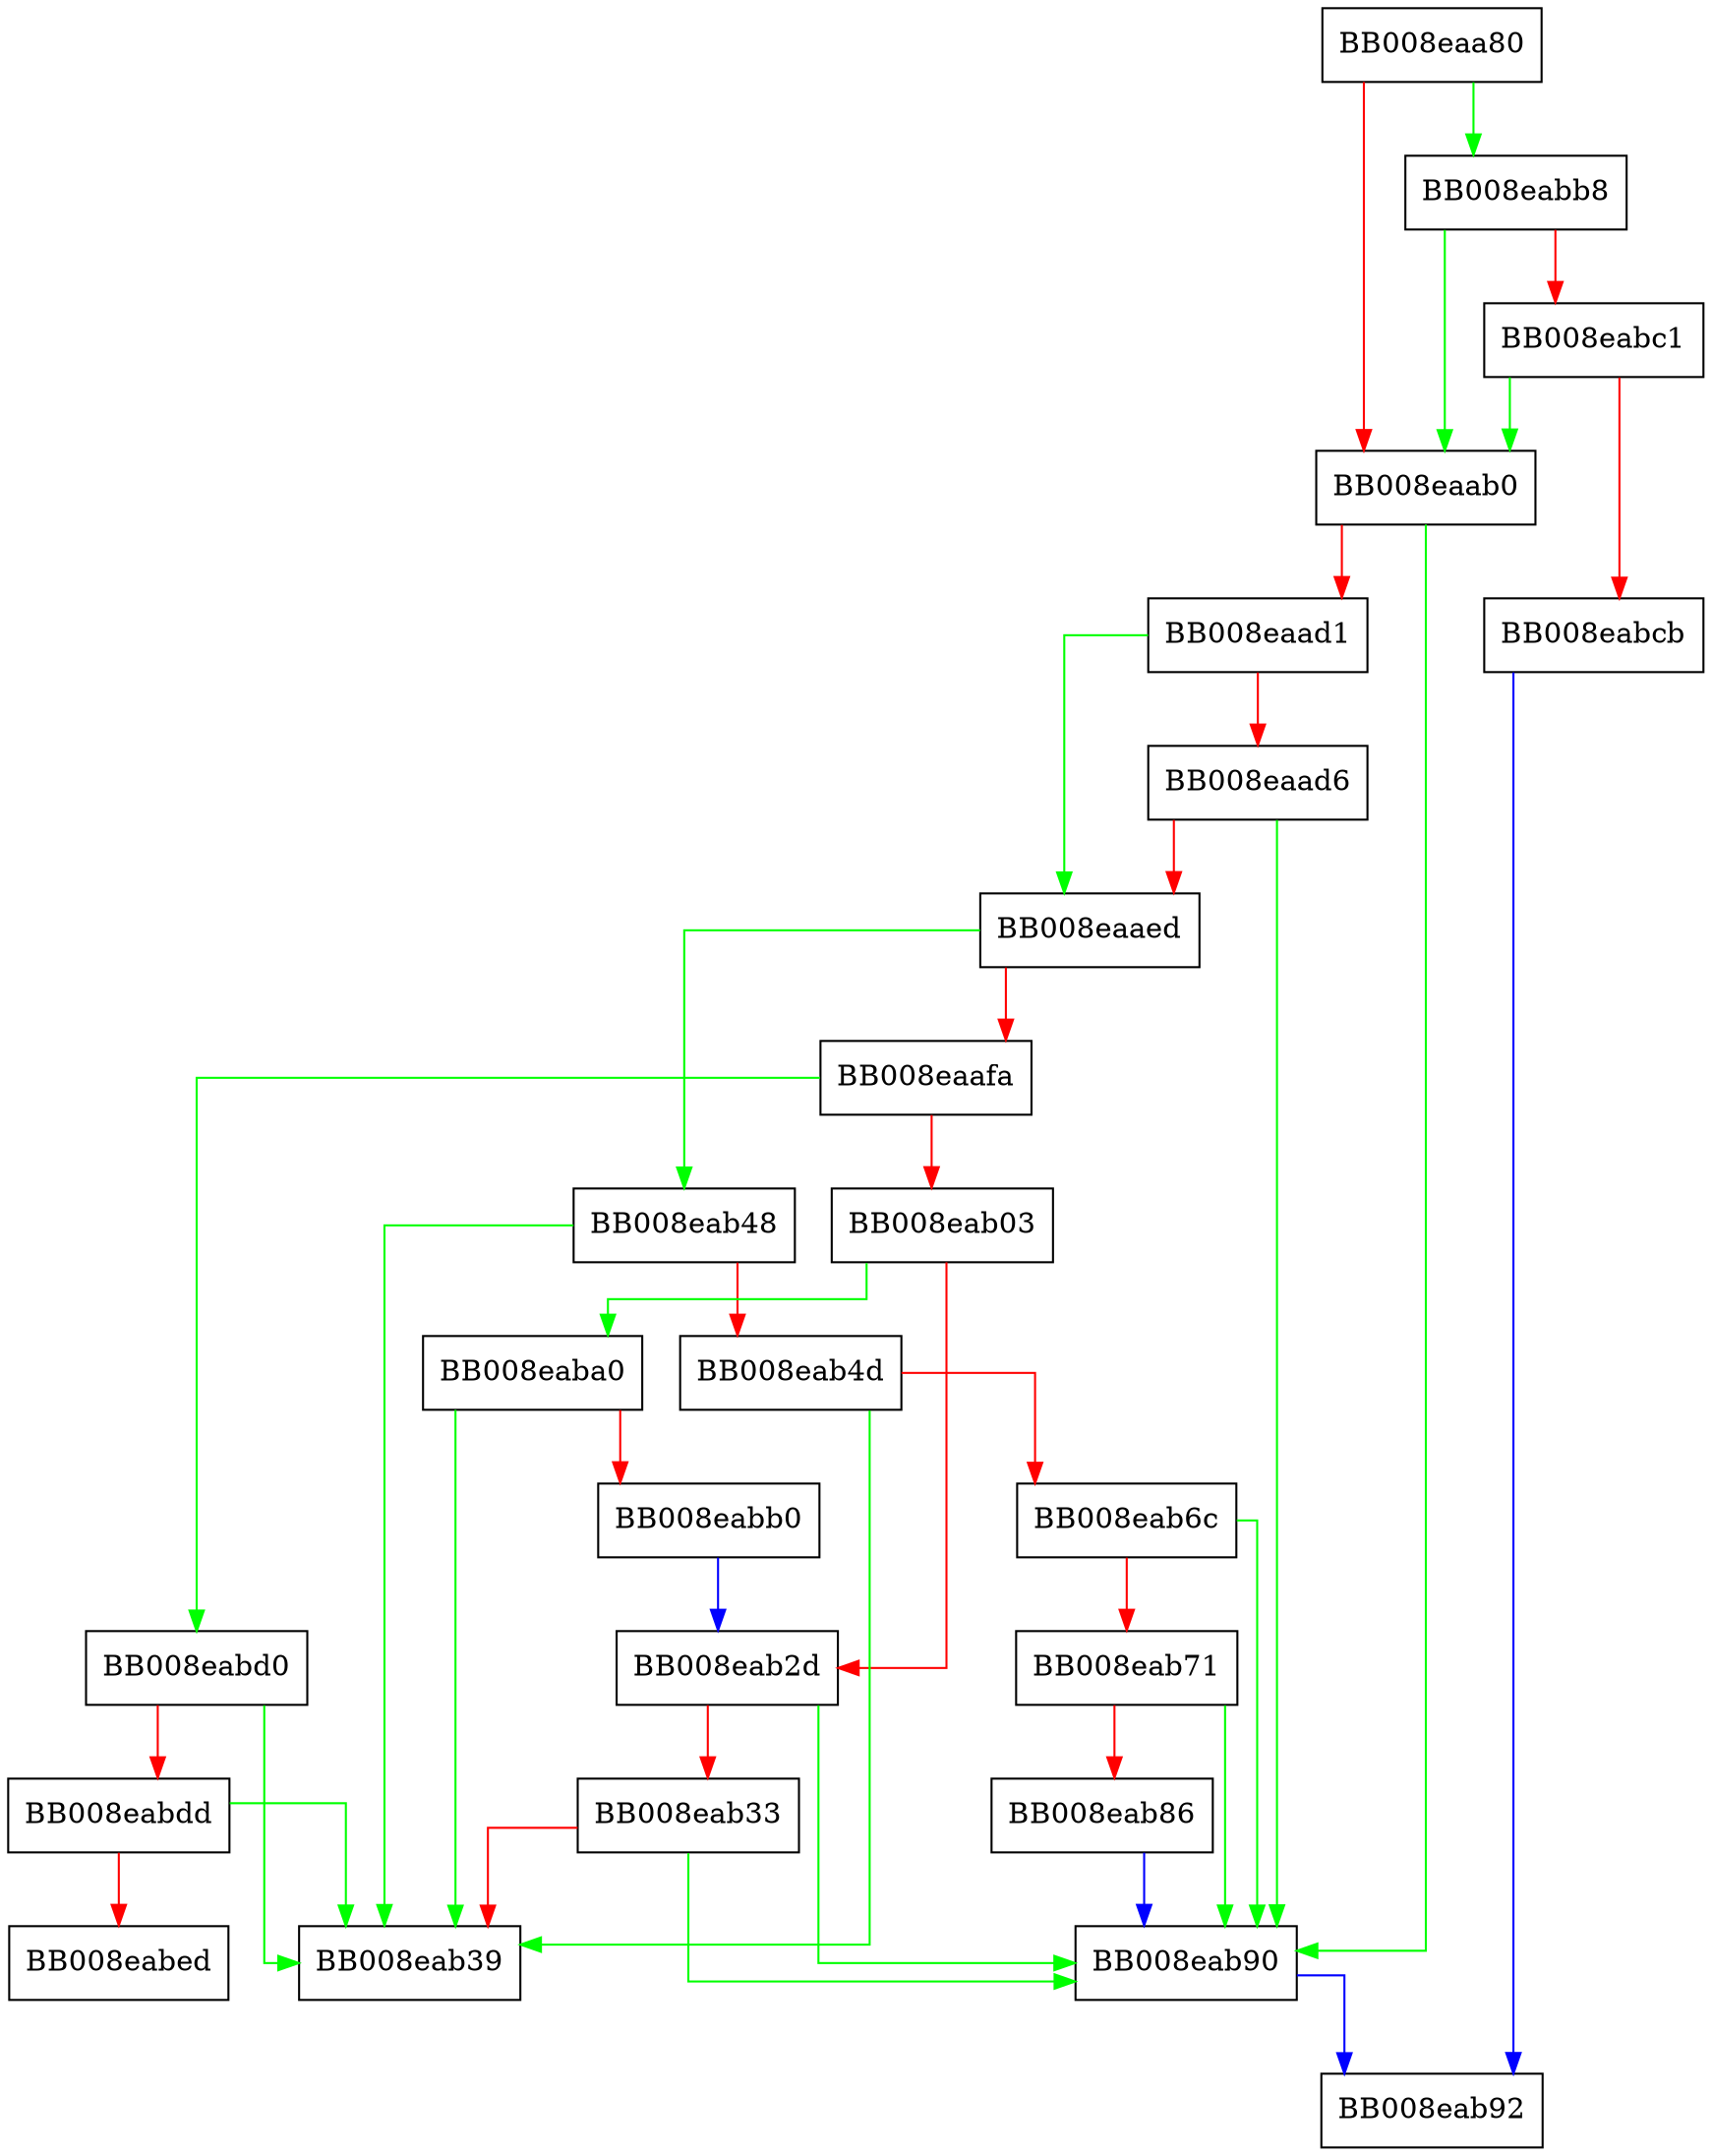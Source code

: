 digraph check_match {
  node [shape="box"];
  graph [splines=ortho];
  BB008eaa80 -> BB008eabb8 [color="green"];
  BB008eaa80 -> BB008eaab0 [color="red"];
  BB008eaab0 -> BB008eab90 [color="green"];
  BB008eaab0 -> BB008eaad1 [color="red"];
  BB008eaad1 -> BB008eaaed [color="green"];
  BB008eaad1 -> BB008eaad6 [color="red"];
  BB008eaad6 -> BB008eab90 [color="green"];
  BB008eaad6 -> BB008eaaed [color="red"];
  BB008eaaed -> BB008eab48 [color="green"];
  BB008eaaed -> BB008eaafa [color="red"];
  BB008eaafa -> BB008eabd0 [color="green"];
  BB008eaafa -> BB008eab03 [color="red"];
  BB008eab03 -> BB008eaba0 [color="green"];
  BB008eab03 -> BB008eab2d [color="red"];
  BB008eab2d -> BB008eab90 [color="green"];
  BB008eab2d -> BB008eab33 [color="red"];
  BB008eab33 -> BB008eab90 [color="green"];
  BB008eab33 -> BB008eab39 [color="red"];
  BB008eab48 -> BB008eab39 [color="green"];
  BB008eab48 -> BB008eab4d [color="red"];
  BB008eab4d -> BB008eab39 [color="green"];
  BB008eab4d -> BB008eab6c [color="red"];
  BB008eab6c -> BB008eab90 [color="green"];
  BB008eab6c -> BB008eab71 [color="red"];
  BB008eab71 -> BB008eab90 [color="green"];
  BB008eab71 -> BB008eab86 [color="red"];
  BB008eab86 -> BB008eab90 [color="blue"];
  BB008eab90 -> BB008eab92 [color="blue"];
  BB008eaba0 -> BB008eab39 [color="green"];
  BB008eaba0 -> BB008eabb0 [color="red"];
  BB008eabb0 -> BB008eab2d [color="blue"];
  BB008eabb8 -> BB008eaab0 [color="green"];
  BB008eabb8 -> BB008eabc1 [color="red"];
  BB008eabc1 -> BB008eaab0 [color="green"];
  BB008eabc1 -> BB008eabcb [color="red"];
  BB008eabcb -> BB008eab92 [color="blue"];
  BB008eabd0 -> BB008eab39 [color="green"];
  BB008eabd0 -> BB008eabdd [color="red"];
  BB008eabdd -> BB008eab39 [color="green"];
  BB008eabdd -> BB008eabed [color="red"];
}